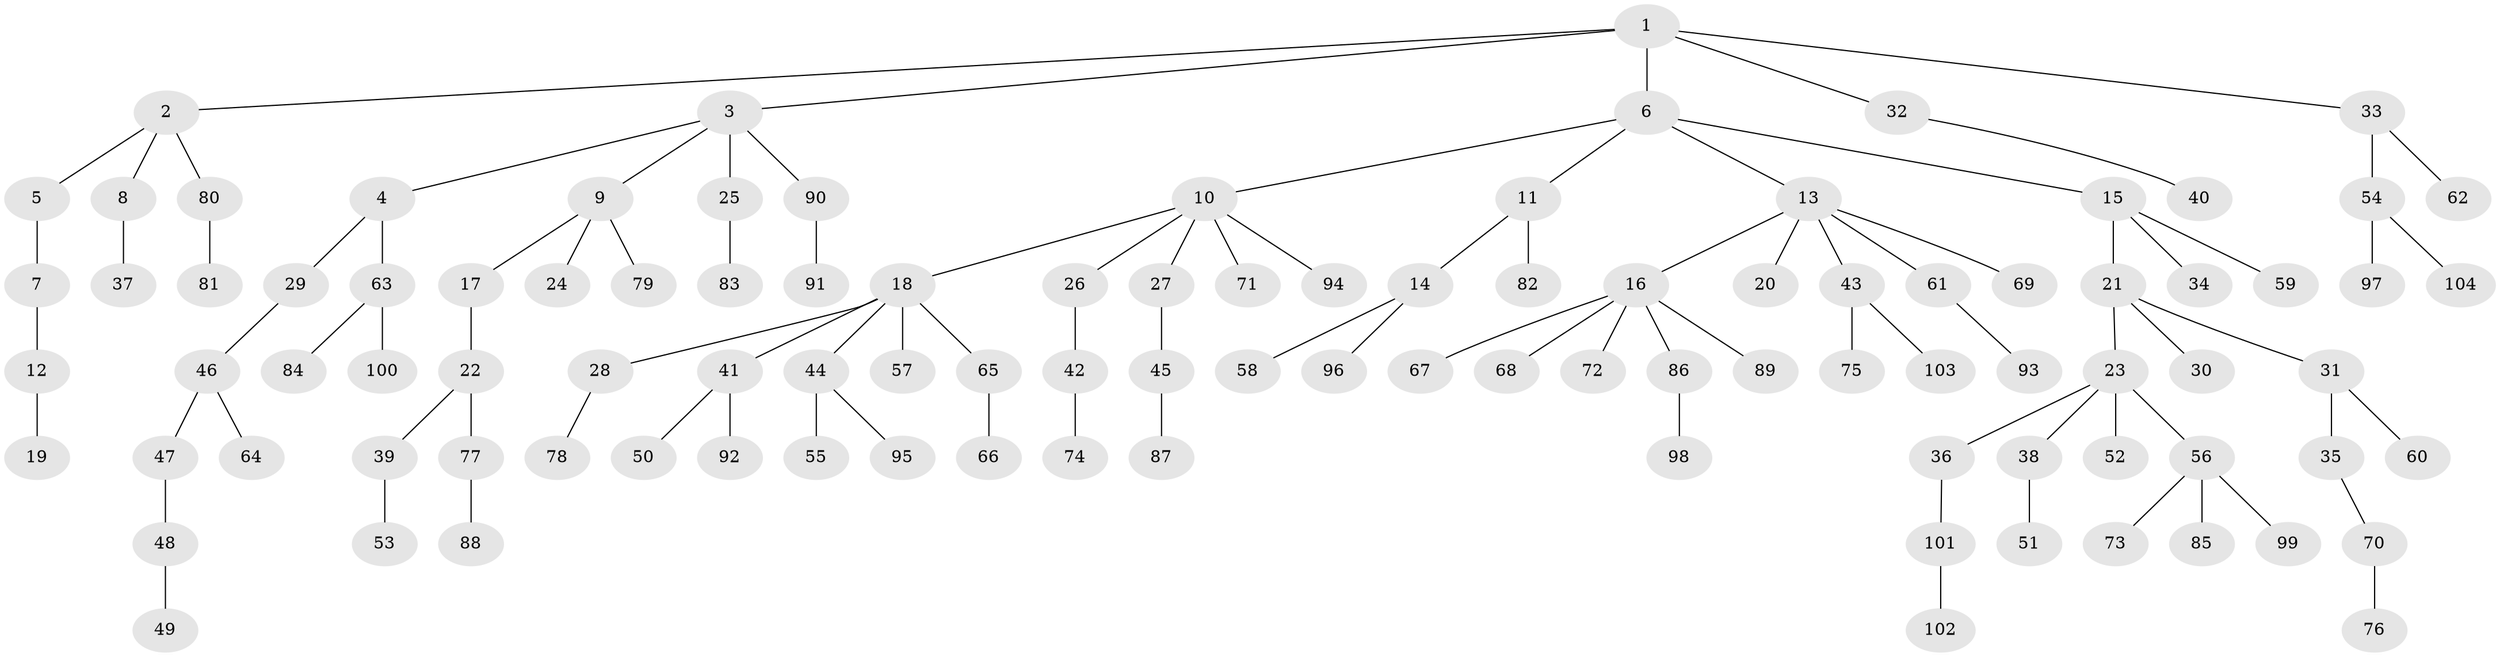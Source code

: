 // coarse degree distribution, {6: 0.03125, 4: 0.09375, 2: 0.1875, 1: 0.5625, 5: 0.03125, 3: 0.09375}
// Generated by graph-tools (version 1.1) at 2025/51/03/04/25 22:51:27]
// undirected, 104 vertices, 103 edges
graph export_dot {
  node [color=gray90,style=filled];
  1;
  2;
  3;
  4;
  5;
  6;
  7;
  8;
  9;
  10;
  11;
  12;
  13;
  14;
  15;
  16;
  17;
  18;
  19;
  20;
  21;
  22;
  23;
  24;
  25;
  26;
  27;
  28;
  29;
  30;
  31;
  32;
  33;
  34;
  35;
  36;
  37;
  38;
  39;
  40;
  41;
  42;
  43;
  44;
  45;
  46;
  47;
  48;
  49;
  50;
  51;
  52;
  53;
  54;
  55;
  56;
  57;
  58;
  59;
  60;
  61;
  62;
  63;
  64;
  65;
  66;
  67;
  68;
  69;
  70;
  71;
  72;
  73;
  74;
  75;
  76;
  77;
  78;
  79;
  80;
  81;
  82;
  83;
  84;
  85;
  86;
  87;
  88;
  89;
  90;
  91;
  92;
  93;
  94;
  95;
  96;
  97;
  98;
  99;
  100;
  101;
  102;
  103;
  104;
  1 -- 2;
  1 -- 3;
  1 -- 6;
  1 -- 32;
  1 -- 33;
  2 -- 5;
  2 -- 8;
  2 -- 80;
  3 -- 4;
  3 -- 9;
  3 -- 25;
  3 -- 90;
  4 -- 29;
  4 -- 63;
  5 -- 7;
  6 -- 10;
  6 -- 11;
  6 -- 13;
  6 -- 15;
  7 -- 12;
  8 -- 37;
  9 -- 17;
  9 -- 24;
  9 -- 79;
  10 -- 18;
  10 -- 26;
  10 -- 27;
  10 -- 71;
  10 -- 94;
  11 -- 14;
  11 -- 82;
  12 -- 19;
  13 -- 16;
  13 -- 20;
  13 -- 43;
  13 -- 61;
  13 -- 69;
  14 -- 58;
  14 -- 96;
  15 -- 21;
  15 -- 34;
  15 -- 59;
  16 -- 67;
  16 -- 68;
  16 -- 72;
  16 -- 86;
  16 -- 89;
  17 -- 22;
  18 -- 28;
  18 -- 41;
  18 -- 44;
  18 -- 57;
  18 -- 65;
  21 -- 23;
  21 -- 30;
  21 -- 31;
  22 -- 39;
  22 -- 77;
  23 -- 36;
  23 -- 38;
  23 -- 52;
  23 -- 56;
  25 -- 83;
  26 -- 42;
  27 -- 45;
  28 -- 78;
  29 -- 46;
  31 -- 35;
  31 -- 60;
  32 -- 40;
  33 -- 54;
  33 -- 62;
  35 -- 70;
  36 -- 101;
  38 -- 51;
  39 -- 53;
  41 -- 50;
  41 -- 92;
  42 -- 74;
  43 -- 75;
  43 -- 103;
  44 -- 55;
  44 -- 95;
  45 -- 87;
  46 -- 47;
  46 -- 64;
  47 -- 48;
  48 -- 49;
  54 -- 97;
  54 -- 104;
  56 -- 73;
  56 -- 85;
  56 -- 99;
  61 -- 93;
  63 -- 84;
  63 -- 100;
  65 -- 66;
  70 -- 76;
  77 -- 88;
  80 -- 81;
  86 -- 98;
  90 -- 91;
  101 -- 102;
}
